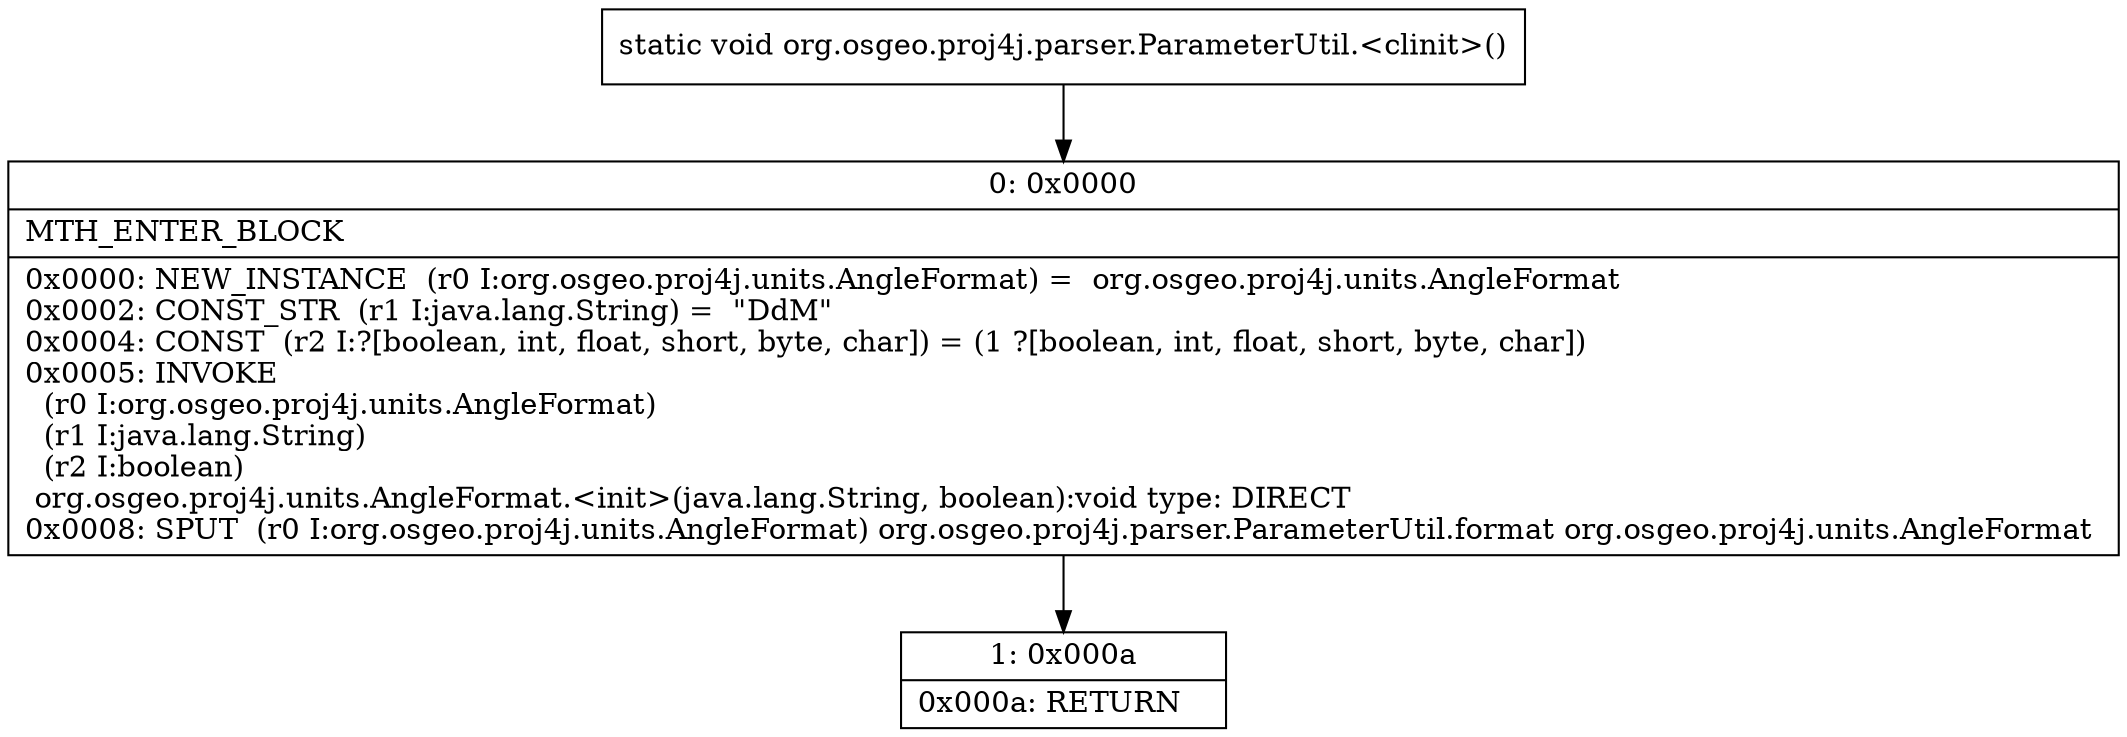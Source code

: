 digraph "CFG fororg.osgeo.proj4j.parser.ParameterUtil.\<clinit\>()V" {
Node_0 [shape=record,label="{0\:\ 0x0000|MTH_ENTER_BLOCK\l|0x0000: NEW_INSTANCE  (r0 I:org.osgeo.proj4j.units.AngleFormat) =  org.osgeo.proj4j.units.AngleFormat \l0x0002: CONST_STR  (r1 I:java.lang.String) =  \"DdM\" \l0x0004: CONST  (r2 I:?[boolean, int, float, short, byte, char]) = (1 ?[boolean, int, float, short, byte, char]) \l0x0005: INVOKE  \l  (r0 I:org.osgeo.proj4j.units.AngleFormat)\l  (r1 I:java.lang.String)\l  (r2 I:boolean)\l org.osgeo.proj4j.units.AngleFormat.\<init\>(java.lang.String, boolean):void type: DIRECT \l0x0008: SPUT  (r0 I:org.osgeo.proj4j.units.AngleFormat) org.osgeo.proj4j.parser.ParameterUtil.format org.osgeo.proj4j.units.AngleFormat \l}"];
Node_1 [shape=record,label="{1\:\ 0x000a|0x000a: RETURN   \l}"];
MethodNode[shape=record,label="{static void org.osgeo.proj4j.parser.ParameterUtil.\<clinit\>() }"];
MethodNode -> Node_0;
Node_0 -> Node_1;
}

